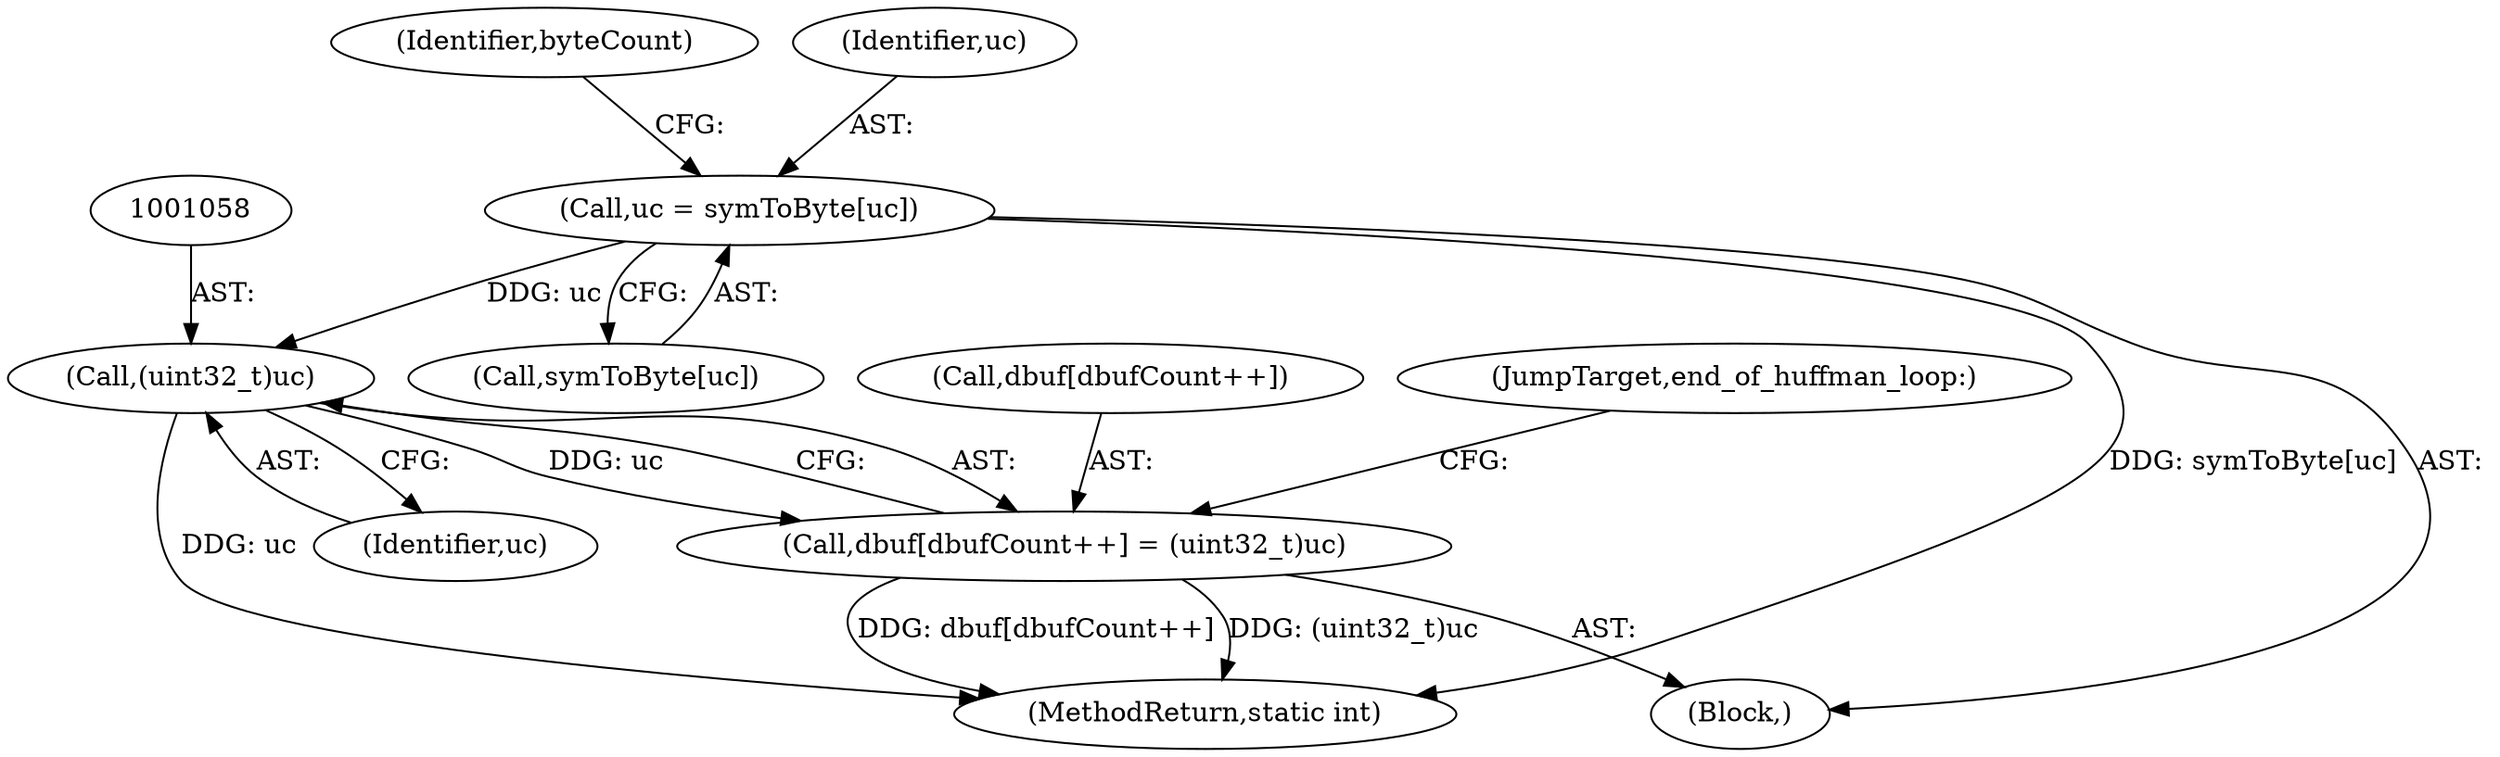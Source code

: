 digraph "0_busybox_0402cb32df015d9372578e3db27db47b33d5c7b0@array" {
"1001043" [label="(Call,uc = symToByte[uc])"];
"1001057" [label="(Call,(uint32_t)uc)"];
"1001052" [label="(Call,dbuf[dbufCount++] = (uint32_t)uc)"];
"1001043" [label="(Call,uc = symToByte[uc])"];
"1001050" [label="(Identifier,byteCount)"];
"1001057" [label="(Call,(uint32_t)uc)"];
"1001052" [label="(Call,dbuf[dbufCount++] = (uint32_t)uc)"];
"1001045" [label="(Call,symToByte[uc])"];
"1001060" [label="(JumpTarget,end_of_huffman_loop:)"];
"1001053" [label="(Call,dbuf[dbufCount++])"];
"1001044" [label="(Identifier,uc)"];
"1001177" [label="(MethodReturn,static int)"];
"1000729" [label="(Block,)"];
"1001059" [label="(Identifier,uc)"];
"1001043" -> "1000729"  [label="AST: "];
"1001043" -> "1001045"  [label="CFG: "];
"1001044" -> "1001043"  [label="AST: "];
"1001045" -> "1001043"  [label="AST: "];
"1001050" -> "1001043"  [label="CFG: "];
"1001043" -> "1001177"  [label="DDG: symToByte[uc]"];
"1001043" -> "1001057"  [label="DDG: uc"];
"1001057" -> "1001052"  [label="AST: "];
"1001057" -> "1001059"  [label="CFG: "];
"1001058" -> "1001057"  [label="AST: "];
"1001059" -> "1001057"  [label="AST: "];
"1001052" -> "1001057"  [label="CFG: "];
"1001057" -> "1001177"  [label="DDG: uc"];
"1001057" -> "1001052"  [label="DDG: uc"];
"1001052" -> "1000729"  [label="AST: "];
"1001053" -> "1001052"  [label="AST: "];
"1001060" -> "1001052"  [label="CFG: "];
"1001052" -> "1001177"  [label="DDG: (uint32_t)uc"];
"1001052" -> "1001177"  [label="DDG: dbuf[dbufCount++]"];
}
